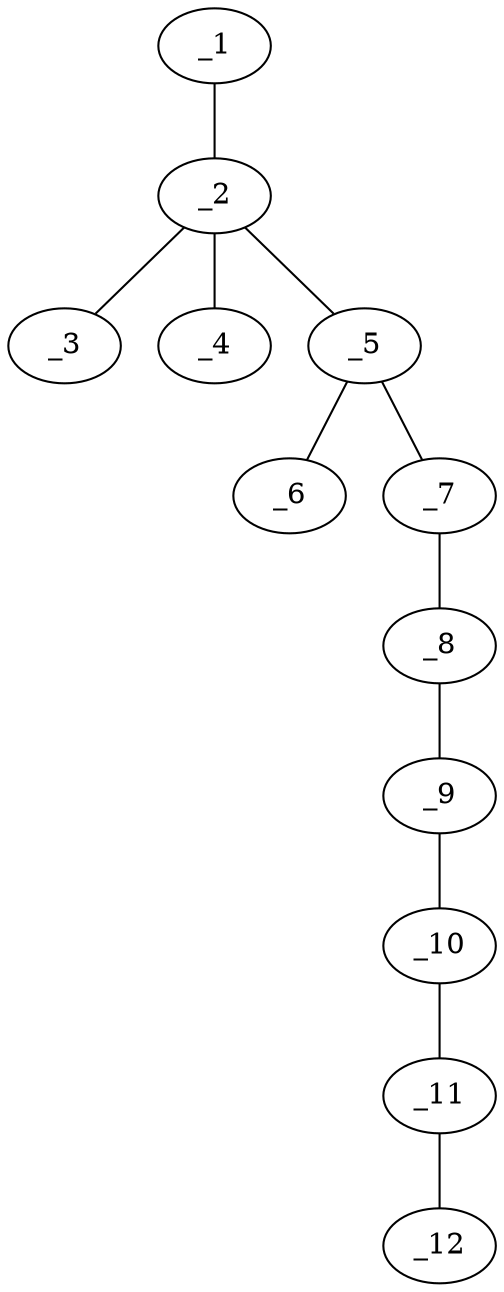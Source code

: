 graph molid634293 {
	_1	 [charge=0,
		chem=1,
		symbol="C  ",
		x=2,
		y="-0.817"];
	_2	 [charge=0,
		chem=17,
		symbol="Si ",
		x="2.866",
		y="-0.317"];
	_1 -- _2	 [valence=1];
	_3	 [charge=0,
		chem=1,
		symbol="C  ",
		x="3.366",
		y="-1.183"];
	_2 -- _3	 [valence=1];
	_4	 [charge=0,
		chem=1,
		symbol="C  ",
		x="2.366",
		y="0.549"];
	_2 -- _4	 [valence=1];
	_5	 [charge=0,
		chem=1,
		symbol="C  ",
		x="3.7321",
		y="0.183"];
	_2 -- _5	 [valence=1];
	_6	 [charge=0,
		chem=1,
		symbol="C  ",
		x="3.7321",
		y="1.183"];
	_5 -- _6	 [valence=2];
	_7	 [charge=0,
		chem=1,
		symbol="C  ",
		x="4.5981",
		y="-0.317"];
	_5 -- _7	 [valence=1];
	_8	 [charge=0,
		chem=1,
		symbol="C  ",
		x="5.4641",
		y="0.183"];
	_7 -- _8	 [valence=1];
	_9	 [charge=0,
		chem=1,
		symbol="C  ",
		x="6.3301",
		y="-0.317"];
	_8 -- _9	 [valence=1];
	_10	 [charge=0,
		chem=1,
		symbol="C  ",
		x="7.1962",
		y="0.183"];
	_9 -- _10	 [valence=2];
	_11	 [charge=0,
		chem=1,
		symbol="C  ",
		x="8.0622",
		y="-0.317"];
	_10 -- _11	 [valence=1];
	_12	 [charge=0,
		chem=2,
		symbol="O  ",
		x="8.9282",
		y="0.183"];
	_11 -- _12	 [valence=1];
}
